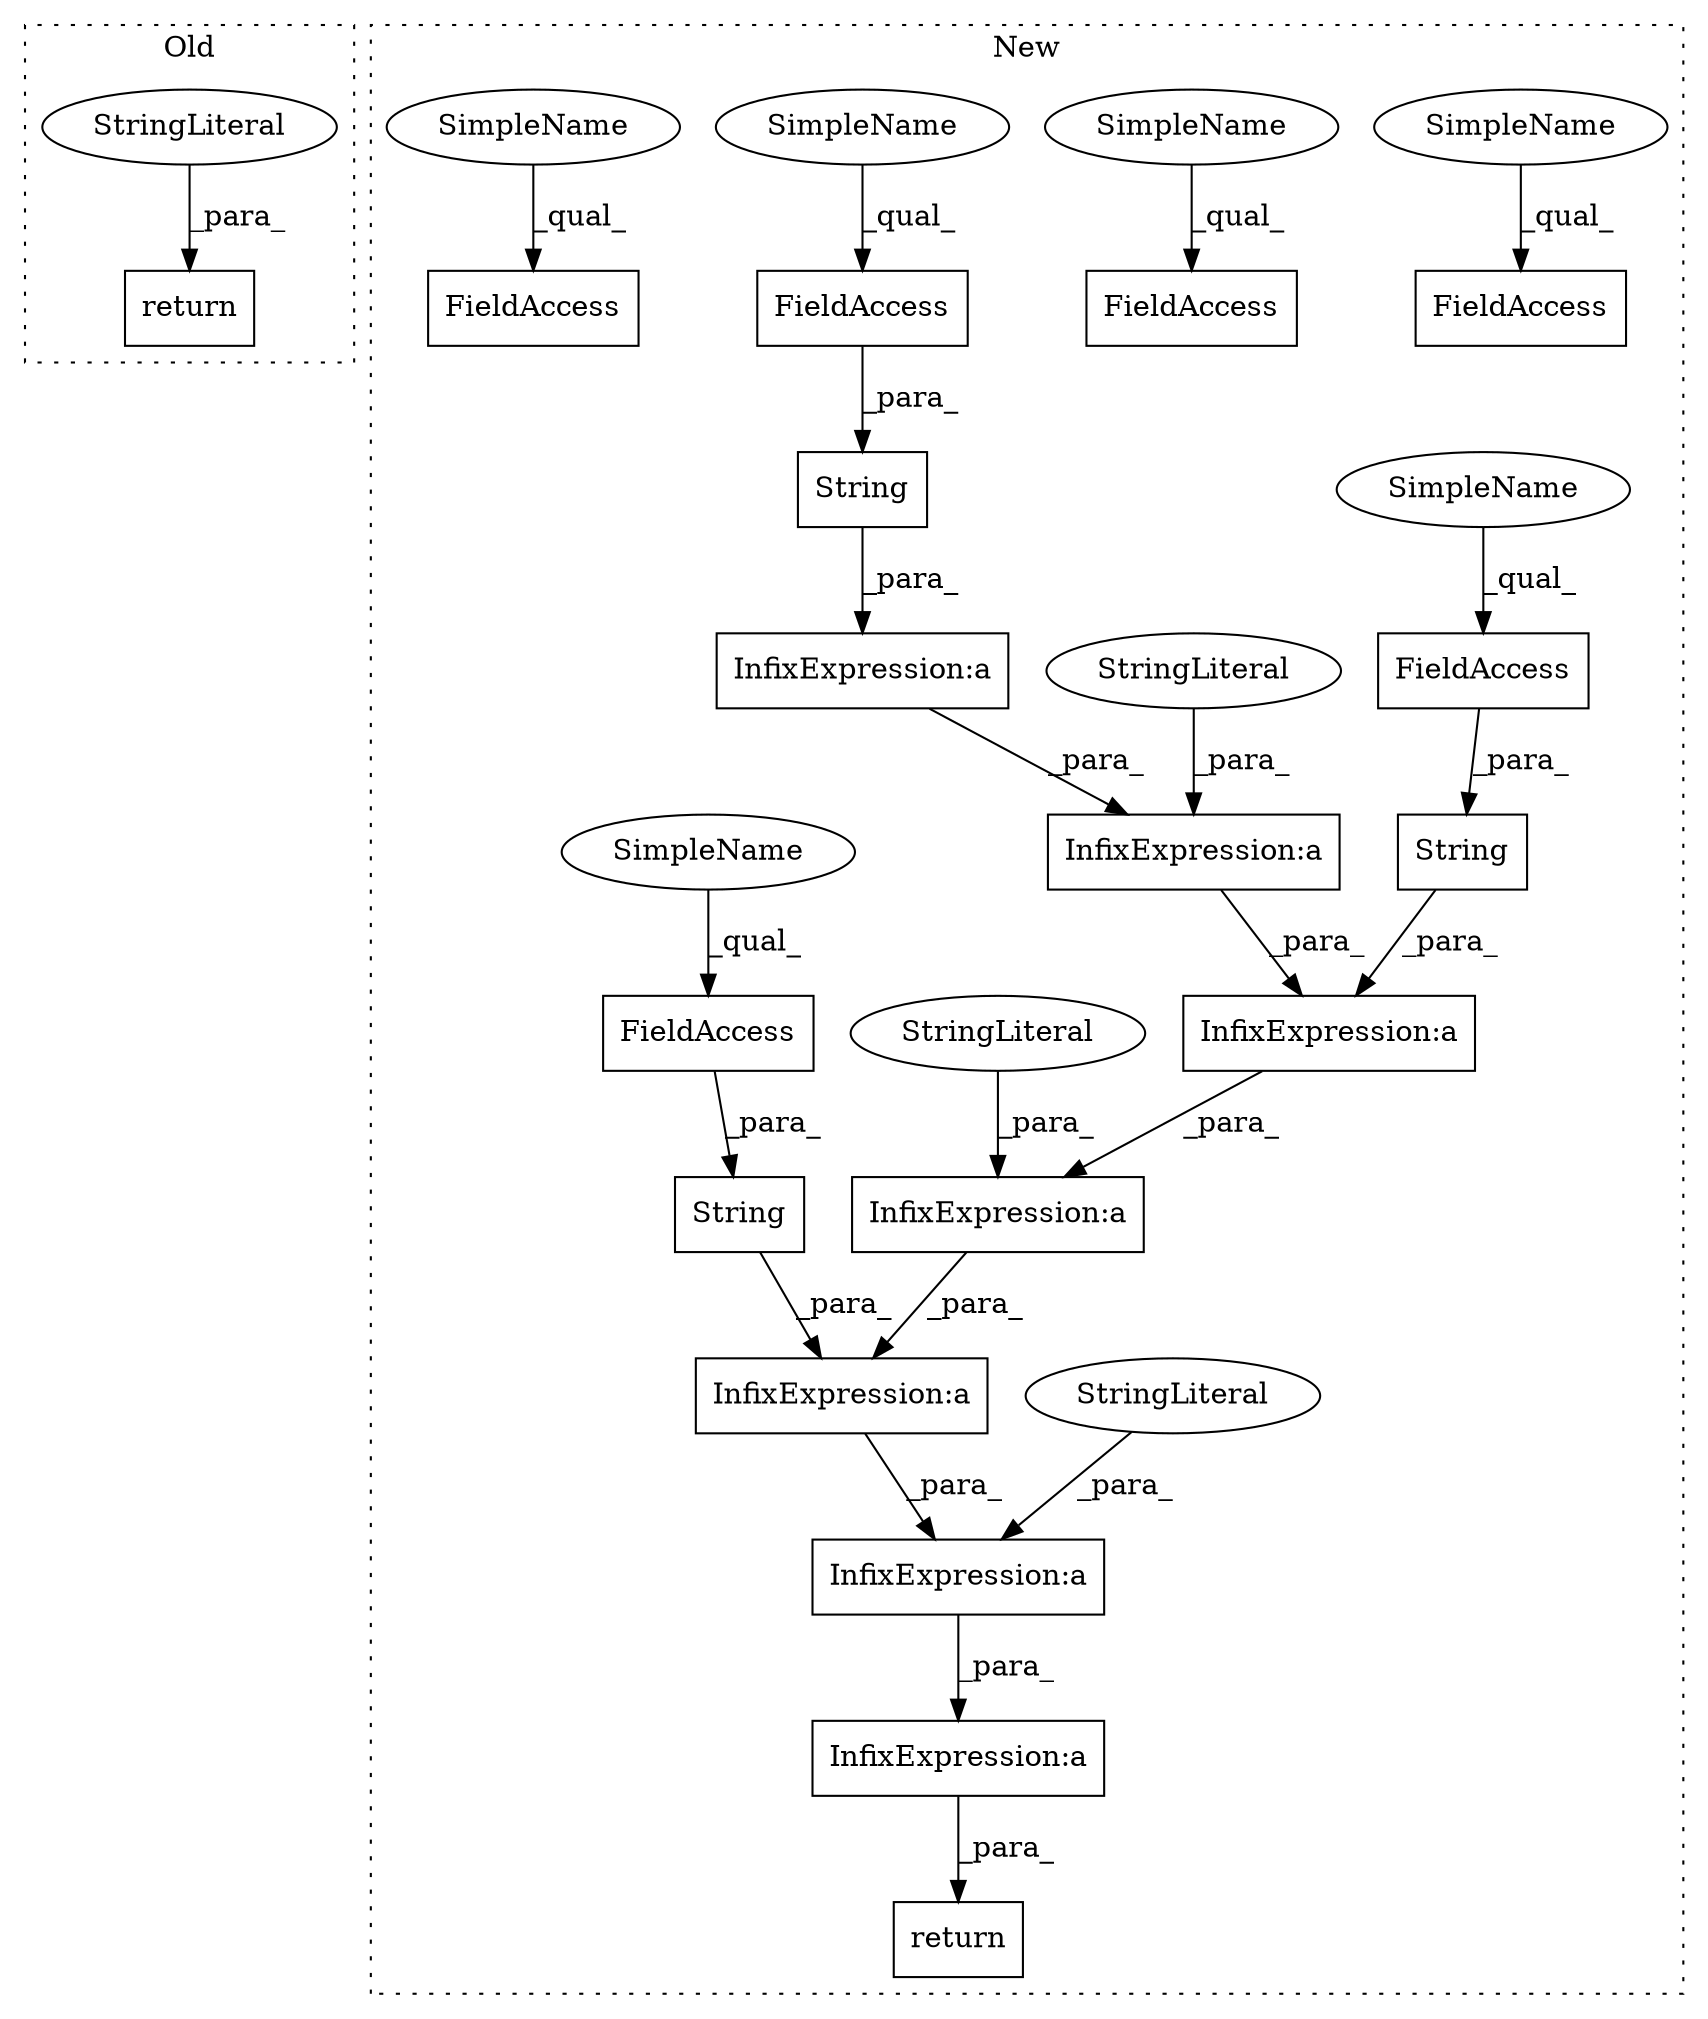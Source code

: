 digraph G {
subgraph cluster0 {
1 [label="return" a="41" s="7899" l="7" shape="box"];
9 [label="StringLiteral" a="45" s="7906" l="18" shape="ellipse"];
label = "Old";
style="dotted";
}
subgraph cluster1 {
2 [label="String" a="32" s="8109,8126" l="7,1" shape="box"];
3 [label="return" a="41" s="7907" l="7" shape="box"];
4 [label="String" a="32" s="7946,7963" l="7,1" shape="box"];
5 [label="InfixExpression:a" a="27" s="7965" l="3" shape="box"];
6 [label="InfixExpression:a" a="27" s="8090" l="3" shape="box"];
7 [label="StringLiteral" a="45" s="8093" l="12" shape="ellipse"];
8 [label="InfixExpression:a" a="27" s="8106" l="3" shape="box"];
10 [label="FieldAccess" a="22" s="7953" l="10" shape="box"];
11 [label="FieldAccess" a="22" s="8116" l="10" shape="box"];
12 [label="FieldAccess" a="22" s="7991" l="15" shape="box"];
13 [label="FieldAccess" a="22" s="8034" l="10" shape="box"];
14 [label="InfixExpression:a" a="27" s="8128" l="3" shape="box"];
15 [label="InfixExpression:a" a="27" s="8143" l="3" shape="box"];
16 [label="StringLiteral" a="45" s="8131" l="11" shape="ellipse"];
17 [label="InfixExpression:a" a="27" s="8169" l="3" shape="box"];
18 [label="InfixExpression:a" a="27" s="8194" l="3" shape="box"];
19 [label="StringLiteral" a="45" s="8172" l="21" shape="ellipse"];
20 [label="FieldAccess" a="22" s="8204" l="19" shape="box"];
21 [label="FieldAccess" a="22" s="8153" l="14" shape="box"];
22 [label="String" a="32" s="8146,8167" l="7,1" shape="box"];
23 [label="SimpleName" a="42" s="8116" l="4" shape="ellipse"];
24 [label="SimpleName" a="42" s="8204" l="4" shape="ellipse"];
25 [label="SimpleName" a="42" s="8034" l="4" shape="ellipse"];
26 [label="SimpleName" a="42" s="7953" l="4" shape="ellipse"];
27 [label="SimpleName" a="42" s="8153" l="4" shape="ellipse"];
28 [label="SimpleName" a="42" s="7991" l="4" shape="ellipse"];
label = "New";
style="dotted";
}
2 -> 8 [label="_para_"];
4 -> 5 [label="_para_"];
5 -> 6 [label="_para_"];
6 -> 8 [label="_para_"];
7 -> 6 [label="_para_"];
8 -> 14 [label="_para_"];
9 -> 1 [label="_para_"];
10 -> 4 [label="_para_"];
11 -> 2 [label="_para_"];
14 -> 15 [label="_para_"];
15 -> 17 [label="_para_"];
16 -> 14 [label="_para_"];
17 -> 18 [label="_para_"];
18 -> 3 [label="_para_"];
19 -> 17 [label="_para_"];
21 -> 22 [label="_para_"];
22 -> 15 [label="_para_"];
23 -> 11 [label="_qual_"];
24 -> 20 [label="_qual_"];
25 -> 13 [label="_qual_"];
26 -> 10 [label="_qual_"];
27 -> 21 [label="_qual_"];
28 -> 12 [label="_qual_"];
}